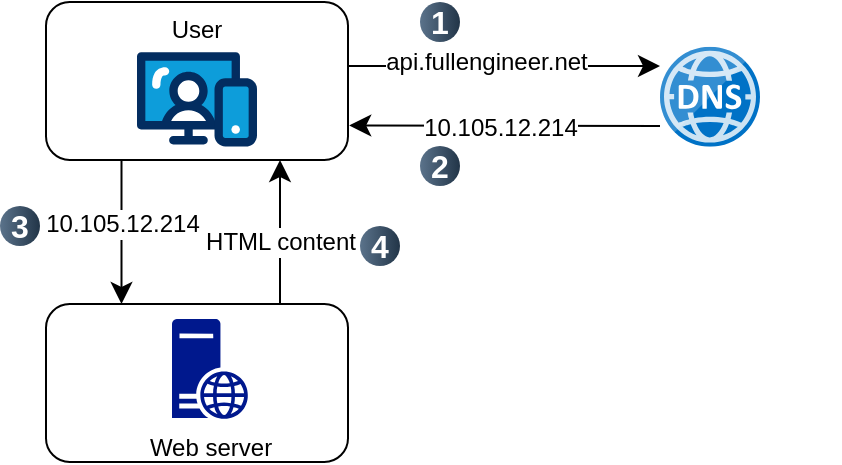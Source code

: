 <mxfile version="24.7.8" pages="5">
  <diagram name="single-server" id="M0btX6uo5EYDkoM_H1eY">
    <mxGraphModel dx="1508" dy="838" grid="1" gridSize="10" guides="1" tooltips="1" connect="1" arrows="1" fold="1" page="1" pageScale="1" pageWidth="827" pageHeight="1169" math="0" shadow="0">
      <root>
        <mxCell id="pG9bEFyMEA5jAYQB10DH-0" />
        <mxCell id="pG9bEFyMEA5jAYQB10DH-1" parent="pG9bEFyMEA5jAYQB10DH-0" />
        <mxCell id="pG9bEFyMEA5jAYQB10DH-2" value="" style="group" vertex="1" connectable="0" parent="pG9bEFyMEA5jAYQB10DH-1">
          <mxGeometry x="-640" y="110" width="420" height="230" as="geometry" />
        </mxCell>
        <mxCell id="pG9bEFyMEA5jAYQB10DH-3" value="" style="rounded=1;whiteSpace=wrap;html=1;verticalAlign=top;horizontal=1;container=0;" vertex="1" parent="pG9bEFyMEA5jAYQB10DH-2">
          <mxGeometry x="23" y="151" width="151" height="79" as="geometry" />
        </mxCell>
        <mxCell id="pG9bEFyMEA5jAYQB10DH-4" value="User" style="rounded=1;whiteSpace=wrap;html=1;verticalAlign=top;horizontal=1;container=0;" vertex="1" parent="pG9bEFyMEA5jAYQB10DH-2">
          <mxGeometry x="23" width="151" height="79" as="geometry" />
        </mxCell>
        <mxCell id="pG9bEFyMEA5jAYQB10DH-5" value="" style="verticalLabelPosition=bottom;aspect=fixed;html=1;shape=mxgraph.salesforce.web;container=0;" vertex="1" parent="pG9bEFyMEA5jAYQB10DH-2">
          <mxGeometry x="68.5" y="25" width="60" height="47.4" as="geometry" />
        </mxCell>
        <mxCell id="pG9bEFyMEA5jAYQB10DH-6" value="" style="image;sketch=0;aspect=fixed;html=1;points=[];align=center;fontSize=12;image=img/lib/mscae/DNS.svg;container=0;" vertex="1" parent="pG9bEFyMEA5jAYQB10DH-2">
          <mxGeometry x="330" y="22.4" width="50" height="50" as="geometry" />
        </mxCell>
        <mxCell id="pG9bEFyMEA5jAYQB10DH-7" value="Web server" style="sketch=0;aspect=fixed;pointerEvents=1;shadow=0;dashed=0;html=1;strokeColor=none;labelPosition=center;verticalLabelPosition=bottom;verticalAlign=top;align=center;fillColor=#00188D;shape=mxgraph.mscae.enterprise.web_server;container=0;" vertex="1" parent="pG9bEFyMEA5jAYQB10DH-2">
          <mxGeometry x="86" y="158.5" width="38" height="50" as="geometry" />
        </mxCell>
        <mxCell id="pG9bEFyMEA5jAYQB10DH-8" value="" style="endArrow=classic;html=1;rounded=0;fontSize=12;startSize=8;endSize=8;curved=1;exitX=0.998;exitY=0.287;exitDx=0;exitDy=0;exitPerimeter=0;" edge="1" parent="pG9bEFyMEA5jAYQB10DH-2">
          <mxGeometry width="50" height="50" relative="1" as="geometry">
            <mxPoint x="173.998" y="32.023" as="sourcePoint" />
            <mxPoint x="330" y="32" as="targetPoint" />
          </mxGeometry>
        </mxCell>
        <mxCell id="pG9bEFyMEA5jAYQB10DH-9" value="api.fullengineer.net" style="edgeLabel;html=1;align=center;verticalAlign=middle;resizable=0;points=[];fontSize=12;container=0;" vertex="1" connectable="0" parent="pG9bEFyMEA5jAYQB10DH-8">
          <mxGeometry x="-0.473" y="-1" relative="1" as="geometry">
            <mxPoint x="28" y="-3" as="offset" />
          </mxGeometry>
        </mxCell>
        <mxCell id="pG9bEFyMEA5jAYQB10DH-10" value="" style="endArrow=classic;html=1;rounded=0;fontSize=12;startSize=8;endSize=8;curved=1;entryX=1.004;entryY=0.781;entryDx=0;entryDy=0;entryPerimeter=0;" edge="1" parent="pG9bEFyMEA5jAYQB10DH-2" target="pG9bEFyMEA5jAYQB10DH-4">
          <mxGeometry width="50" height="50" relative="1" as="geometry">
            <mxPoint x="330" y="62" as="sourcePoint" />
            <mxPoint x="180" y="62" as="targetPoint" />
          </mxGeometry>
        </mxCell>
        <mxCell id="pG9bEFyMEA5jAYQB10DH-11" value="10.105.12.214" style="edgeLabel;html=1;align=center;verticalAlign=middle;resizable=0;points=[];fontSize=12;container=0;" vertex="1" connectable="0" parent="pG9bEFyMEA5jAYQB10DH-10">
          <mxGeometry x="0.292" y="3" relative="1" as="geometry">
            <mxPoint x="20" y="-2" as="offset" />
          </mxGeometry>
        </mxCell>
        <mxCell id="pG9bEFyMEA5jAYQB10DH-12" value="" style="endArrow=classic;html=1;rounded=0;fontSize=12;startSize=8;endSize=8;curved=1;entryX=0.25;entryY=0;entryDx=0;entryDy=0;exitX=0.25;exitY=1;exitDx=0;exitDy=0;" edge="1" parent="pG9bEFyMEA5jAYQB10DH-2" source="pG9bEFyMEA5jAYQB10DH-4" target="pG9bEFyMEA5jAYQB10DH-3">
          <mxGeometry width="50" height="50" relative="1" as="geometry">
            <mxPoint x="90" y="112" as="sourcePoint" />
            <mxPoint x="140" y="62" as="targetPoint" />
          </mxGeometry>
        </mxCell>
        <mxCell id="pG9bEFyMEA5jAYQB10DH-13" value="10.105.12.214" style="edgeLabel;html=1;align=center;verticalAlign=middle;resizable=0;points=[];fontSize=12;container=0;" vertex="1" connectable="0" parent="pG9bEFyMEA5jAYQB10DH-12">
          <mxGeometry x="-0.128" relative="1" as="geometry">
            <mxPoint as="offset" />
          </mxGeometry>
        </mxCell>
        <mxCell id="pG9bEFyMEA5jAYQB10DH-14" value="" style="endArrow=classic;html=1;rounded=0;fontSize=12;startSize=8;endSize=8;curved=1;entryX=0.25;entryY=0;entryDx=0;entryDy=0;exitX=0.25;exitY=1;exitDx=0;exitDy=0;" edge="1" parent="pG9bEFyMEA5jAYQB10DH-2">
          <mxGeometry width="50" height="50" relative="1" as="geometry">
            <mxPoint x="140" y="151" as="sourcePoint" />
            <mxPoint x="140" y="79" as="targetPoint" />
          </mxGeometry>
        </mxCell>
        <mxCell id="pG9bEFyMEA5jAYQB10DH-15" value="HTML content" style="edgeLabel;html=1;align=center;verticalAlign=middle;resizable=0;points=[];fontSize=12;container=0;" vertex="1" connectable="0" parent="pG9bEFyMEA5jAYQB10DH-14">
          <mxGeometry x="-0.128" relative="1" as="geometry">
            <mxPoint as="offset" />
          </mxGeometry>
        </mxCell>
        <mxCell id="pG9bEFyMEA5jAYQB10DH-16" value="1" style="ellipse;whiteSpace=wrap;html=1;aspect=fixed;rotation=0;gradientColor=#223548;strokeColor=none;gradientDirection=east;fillColor=#5b738b;rounded=0;pointerEvents=0;fontFamily=Helvetica;fontSize=16;fontColor=#FFFFFF;spacingTop=4;spacingBottom=4;spacingLeft=4;spacingRight=4;points=[];fontStyle=1;container=0;" vertex="1" parent="pG9bEFyMEA5jAYQB10DH-2">
          <mxGeometry x="210" width="20" height="20" as="geometry" />
        </mxCell>
        <mxCell id="pG9bEFyMEA5jAYQB10DH-17" value="2" style="ellipse;whiteSpace=wrap;html=1;aspect=fixed;rotation=0;gradientColor=#223548;strokeColor=none;gradientDirection=east;fillColor=#5b738b;rounded=0;pointerEvents=0;fontFamily=Helvetica;fontSize=16;fontColor=#FFFFFF;spacingTop=4;spacingBottom=4;spacingLeft=4;spacingRight=4;points=[];fontStyle=1;container=0;" vertex="1" parent="pG9bEFyMEA5jAYQB10DH-2">
          <mxGeometry x="210" y="72" width="20" height="20" as="geometry" />
        </mxCell>
        <mxCell id="pG9bEFyMEA5jAYQB10DH-18" value="3" style="ellipse;whiteSpace=wrap;html=1;aspect=fixed;rotation=0;gradientColor=#223548;strokeColor=none;gradientDirection=east;fillColor=#5b738b;rounded=0;pointerEvents=0;fontFamily=Helvetica;fontSize=16;fontColor=#FFFFFF;spacingTop=4;spacingBottom=4;spacingLeft=4;spacingRight=4;points=[];fontStyle=1;container=0;" vertex="1" parent="pG9bEFyMEA5jAYQB10DH-2">
          <mxGeometry y="102" width="20" height="20" as="geometry" />
        </mxCell>
        <mxCell id="pG9bEFyMEA5jAYQB10DH-19" value="4" style="ellipse;whiteSpace=wrap;html=1;aspect=fixed;rotation=0;gradientColor=#223548;strokeColor=none;gradientDirection=east;fillColor=#5b738b;rounded=0;pointerEvents=0;fontFamily=Helvetica;fontSize=16;fontColor=#FFFFFF;spacingTop=4;spacingBottom=4;spacingLeft=4;spacingRight=4;points=[];fontStyle=1;container=0;" vertex="1" parent="pG9bEFyMEA5jAYQB10DH-2">
          <mxGeometry x="180" y="112" width="20" height="20" as="geometry" />
        </mxCell>
      </root>
    </mxGraphModel>
  </diagram>
  <diagram id="SGMIXHUKycolgN-pqYJj" name="two-tier">
    <mxGraphModel dx="1508" dy="838" grid="1" gridSize="10" guides="1" tooltips="1" connect="1" arrows="1" fold="1" page="1" pageScale="1" pageWidth="827" pageHeight="1169" math="0" shadow="0">
      <root>
        <mxCell id="0" />
        <mxCell id="1" parent="0" />
        <mxCell id="qBt2-oTcUCIc2-bK7L8H-26" value="" style="group" parent="1" vertex="1" connectable="0">
          <mxGeometry x="-640" y="110" width="420" height="230" as="geometry" />
        </mxCell>
        <mxCell id="qBt2-oTcUCIc2-bK7L8H-2" value="" style="rounded=1;whiteSpace=wrap;html=1;verticalAlign=top;horizontal=1;container=0;" parent="qBt2-oTcUCIc2-bK7L8H-26" vertex="1">
          <mxGeometry x="23" y="151" width="151" height="79" as="geometry" />
        </mxCell>
        <mxCell id="qBt2-oTcUCIc2-bK7L8H-3" value="User" style="rounded=1;whiteSpace=wrap;html=1;verticalAlign=top;horizontal=1;container=0;" parent="qBt2-oTcUCIc2-bK7L8H-26" vertex="1">
          <mxGeometry x="23" width="151" height="79" as="geometry" />
        </mxCell>
        <mxCell id="qBt2-oTcUCIc2-bK7L8H-4" value="" style="verticalLabelPosition=bottom;aspect=fixed;html=1;shape=mxgraph.salesforce.web;container=0;" parent="qBt2-oTcUCIc2-bK7L8H-26" vertex="1">
          <mxGeometry x="68.5" y="25" width="60" height="47.4" as="geometry" />
        </mxCell>
        <mxCell id="qBt2-oTcUCIc2-bK7L8H-5" value="" style="image;sketch=0;aspect=fixed;html=1;points=[];align=center;fontSize=12;image=img/lib/mscae/DNS.svg;container=0;" parent="qBt2-oTcUCIc2-bK7L8H-26" vertex="1">
          <mxGeometry x="330" y="22.4" width="50" height="50" as="geometry" />
        </mxCell>
        <mxCell id="qBt2-oTcUCIc2-bK7L8H-6" value="Web server" style="sketch=0;aspect=fixed;pointerEvents=1;shadow=0;dashed=0;html=1;strokeColor=none;labelPosition=center;verticalLabelPosition=bottom;verticalAlign=top;align=center;fillColor=#00188D;shape=mxgraph.mscae.enterprise.web_server;container=0;" parent="qBt2-oTcUCIc2-bK7L8H-26" vertex="1">
          <mxGeometry x="86" y="158.5" width="38" height="50" as="geometry" />
        </mxCell>
        <mxCell id="qBt2-oTcUCIc2-bK7L8H-7" value="" style="endArrow=classic;html=1;rounded=0;fontSize=12;startSize=8;endSize=8;curved=1;exitX=0.998;exitY=0.287;exitDx=0;exitDy=0;exitPerimeter=0;" parent="qBt2-oTcUCIc2-bK7L8H-26" edge="1">
          <mxGeometry width="50" height="50" relative="1" as="geometry">
            <mxPoint x="173.998" y="32.023" as="sourcePoint" />
            <mxPoint x="330" y="32" as="targetPoint" />
          </mxGeometry>
        </mxCell>
        <mxCell id="qBt2-oTcUCIc2-bK7L8H-8" value="api.fullengineer.net" style="edgeLabel;html=1;align=center;verticalAlign=middle;resizable=0;points=[];fontSize=12;container=0;" parent="qBt2-oTcUCIc2-bK7L8H-7" vertex="1" connectable="0">
          <mxGeometry x="-0.473" y="-1" relative="1" as="geometry">
            <mxPoint x="28" y="-3" as="offset" />
          </mxGeometry>
        </mxCell>
        <mxCell id="qBt2-oTcUCIc2-bK7L8H-9" value="" style="endArrow=classic;html=1;rounded=0;fontSize=12;startSize=8;endSize=8;curved=1;entryX=1.004;entryY=0.781;entryDx=0;entryDy=0;entryPerimeter=0;" parent="qBt2-oTcUCIc2-bK7L8H-26" target="qBt2-oTcUCIc2-bK7L8H-3" edge="1">
          <mxGeometry width="50" height="50" relative="1" as="geometry">
            <mxPoint x="330" y="62" as="sourcePoint" />
            <mxPoint x="180" y="62" as="targetPoint" />
          </mxGeometry>
        </mxCell>
        <mxCell id="qBt2-oTcUCIc2-bK7L8H-10" value="10.105.12.214" style="edgeLabel;html=1;align=center;verticalAlign=middle;resizable=0;points=[];fontSize=12;container=0;" parent="qBt2-oTcUCIc2-bK7L8H-9" vertex="1" connectable="0">
          <mxGeometry x="0.292" y="3" relative="1" as="geometry">
            <mxPoint x="20" y="-2" as="offset" />
          </mxGeometry>
        </mxCell>
        <mxCell id="qBt2-oTcUCIc2-bK7L8H-11" value="" style="endArrow=classic;html=1;rounded=0;fontSize=12;startSize=8;endSize=8;curved=1;entryX=0.25;entryY=0;entryDx=0;entryDy=0;exitX=0.25;exitY=1;exitDx=0;exitDy=0;" parent="qBt2-oTcUCIc2-bK7L8H-26" source="qBt2-oTcUCIc2-bK7L8H-3" target="qBt2-oTcUCIc2-bK7L8H-2" edge="1">
          <mxGeometry width="50" height="50" relative="1" as="geometry">
            <mxPoint x="90" y="112" as="sourcePoint" />
            <mxPoint x="140" y="62" as="targetPoint" />
          </mxGeometry>
        </mxCell>
        <mxCell id="qBt2-oTcUCIc2-bK7L8H-12" value="10.105.12.214" style="edgeLabel;html=1;align=center;verticalAlign=middle;resizable=0;points=[];fontSize=12;container=0;" parent="qBt2-oTcUCIc2-bK7L8H-11" vertex="1" connectable="0">
          <mxGeometry x="-0.128" relative="1" as="geometry">
            <mxPoint as="offset" />
          </mxGeometry>
        </mxCell>
        <mxCell id="qBt2-oTcUCIc2-bK7L8H-13" value="" style="endArrow=classic;html=1;rounded=0;fontSize=12;startSize=8;endSize=8;curved=1;entryX=0.25;entryY=0;entryDx=0;entryDy=0;exitX=0.25;exitY=1;exitDx=0;exitDy=0;" parent="qBt2-oTcUCIc2-bK7L8H-26" edge="1">
          <mxGeometry width="50" height="50" relative="1" as="geometry">
            <mxPoint x="140" y="151" as="sourcePoint" />
            <mxPoint x="140" y="79" as="targetPoint" />
          </mxGeometry>
        </mxCell>
        <mxCell id="qBt2-oTcUCIc2-bK7L8H-14" value="HTML content" style="edgeLabel;html=1;align=center;verticalAlign=middle;resizable=0;points=[];fontSize=12;container=0;" parent="qBt2-oTcUCIc2-bK7L8H-13" vertex="1" connectable="0">
          <mxGeometry x="-0.128" relative="1" as="geometry">
            <mxPoint as="offset" />
          </mxGeometry>
        </mxCell>
        <mxCell id="qBt2-oTcUCIc2-bK7L8H-15" value="1" style="ellipse;whiteSpace=wrap;html=1;aspect=fixed;rotation=0;gradientColor=#223548;strokeColor=none;gradientDirection=east;fillColor=#5b738b;rounded=0;pointerEvents=0;fontFamily=Helvetica;fontSize=16;fontColor=#FFFFFF;spacingTop=4;spacingBottom=4;spacingLeft=4;spacingRight=4;points=[];fontStyle=1;container=0;" parent="qBt2-oTcUCIc2-bK7L8H-26" vertex="1">
          <mxGeometry x="210" width="20" height="20" as="geometry" />
        </mxCell>
        <mxCell id="qBt2-oTcUCIc2-bK7L8H-16" value="2" style="ellipse;whiteSpace=wrap;html=1;aspect=fixed;rotation=0;gradientColor=#223548;strokeColor=none;gradientDirection=east;fillColor=#5b738b;rounded=0;pointerEvents=0;fontFamily=Helvetica;fontSize=16;fontColor=#FFFFFF;spacingTop=4;spacingBottom=4;spacingLeft=4;spacingRight=4;points=[];fontStyle=1;container=0;" parent="qBt2-oTcUCIc2-bK7L8H-26" vertex="1">
          <mxGeometry x="210" y="72" width="20" height="20" as="geometry" />
        </mxCell>
        <mxCell id="qBt2-oTcUCIc2-bK7L8H-17" value="3" style="ellipse;whiteSpace=wrap;html=1;aspect=fixed;rotation=0;gradientColor=#223548;strokeColor=none;gradientDirection=east;fillColor=#5b738b;rounded=0;pointerEvents=0;fontFamily=Helvetica;fontSize=16;fontColor=#FFFFFF;spacingTop=4;spacingBottom=4;spacingLeft=4;spacingRight=4;points=[];fontStyle=1;container=0;" parent="qBt2-oTcUCIc2-bK7L8H-26" vertex="1">
          <mxGeometry y="102" width="20" height="20" as="geometry" />
        </mxCell>
        <mxCell id="qBt2-oTcUCIc2-bK7L8H-18" value="4" style="ellipse;whiteSpace=wrap;html=1;aspect=fixed;rotation=0;gradientColor=#223548;strokeColor=none;gradientDirection=east;fillColor=#5b738b;rounded=0;pointerEvents=0;fontFamily=Helvetica;fontSize=16;fontColor=#FFFFFF;spacingTop=4;spacingBottom=4;spacingLeft=4;spacingRight=4;points=[];fontStyle=1;container=0;" parent="qBt2-oTcUCIc2-bK7L8H-26" vertex="1">
          <mxGeometry x="180" y="112" width="20" height="20" as="geometry" />
        </mxCell>
        <mxCell id="qBt2-oTcUCIc2-bK7L8H-19" value="" style="rounded=1;whiteSpace=wrap;html=1;verticalAlign=top;horizontal=1;container=0;" parent="qBt2-oTcUCIc2-bK7L8H-26" vertex="1">
          <mxGeometry x="330" y="151" width="90" height="79" as="geometry" />
        </mxCell>
        <mxCell id="qBt2-oTcUCIc2-bK7L8H-21" value="Database" style="image;html=1;image=img/lib/clip_art/computers/Database_128x128.png" parent="qBt2-oTcUCIc2-bK7L8H-26" vertex="1">
          <mxGeometry x="345.5" y="158.5" width="60" height="50" as="geometry" />
        </mxCell>
        <mxCell id="qBt2-oTcUCIc2-bK7L8H-22" value="" style="endArrow=classic;html=1;rounded=0;fontSize=12;startSize=8;endSize=8;curved=1;exitX=0.998;exitY=0.287;exitDx=0;exitDy=0;exitPerimeter=0;" parent="qBt2-oTcUCIc2-bK7L8H-26" edge="1">
          <mxGeometry width="50" height="50" relative="1" as="geometry">
            <mxPoint x="173.998" y="177.523" as="sourcePoint" />
            <mxPoint x="330" y="177.5" as="targetPoint" />
          </mxGeometry>
        </mxCell>
        <mxCell id="qBt2-oTcUCIc2-bK7L8H-23" value="read/write/update" style="edgeLabel;html=1;align=center;verticalAlign=middle;resizable=0;points=[];fontSize=12;container=0;" parent="qBt2-oTcUCIc2-bK7L8H-22" vertex="1" connectable="0">
          <mxGeometry x="-0.473" y="-1" relative="1" as="geometry">
            <mxPoint x="28" y="-3" as="offset" />
          </mxGeometry>
        </mxCell>
        <mxCell id="qBt2-oTcUCIc2-bK7L8H-24" value="" style="endArrow=classic;html=1;rounded=0;fontSize=12;startSize=8;endSize=8;curved=1;entryX=1.004;entryY=0.781;entryDx=0;entryDy=0;entryPerimeter=0;" parent="qBt2-oTcUCIc2-bK7L8H-26" edge="1">
          <mxGeometry width="50" height="50" relative="1" as="geometry">
            <mxPoint x="330" y="207.5" as="sourcePoint" />
            <mxPoint x="175" y="207.5" as="targetPoint" />
          </mxGeometry>
        </mxCell>
        <mxCell id="qBt2-oTcUCIc2-bK7L8H-25" value="return data" style="edgeLabel;html=1;align=center;verticalAlign=middle;resizable=0;points=[];fontSize=12;container=0;" parent="qBt2-oTcUCIc2-bK7L8H-24" vertex="1" connectable="0">
          <mxGeometry x="0.292" y="3" relative="1" as="geometry">
            <mxPoint x="20" y="-2" as="offset" />
          </mxGeometry>
        </mxCell>
      </root>
    </mxGraphModel>
  </diagram>
  <diagram name="three-tier" id="5hush1UZ57WGbBWHDOrT">
    <mxGraphModel dx="1508" dy="838" grid="1" gridSize="10" guides="1" tooltips="1" connect="1" arrows="1" fold="1" page="1" pageScale="1" pageWidth="827" pageHeight="1169" math="0" shadow="0">
      <root>
        <mxCell id="vR58iYBifEv94zkHTHZ7-0" />
        <mxCell id="vR58iYBifEv94zkHTHZ7-1" parent="vR58iYBifEv94zkHTHZ7-0" />
        <mxCell id="KnMWfY5zpO6W7Grm29SR-11" value="" style="group" parent="vR58iYBifEv94zkHTHZ7-1" vertex="1" connectable="0">
          <mxGeometry x="-617" y="110" width="357" height="330" as="geometry" />
        </mxCell>
        <mxCell id="vR58iYBifEv94zkHTHZ7-3" value="" style="rounded=1;whiteSpace=wrap;html=1;verticalAlign=top;horizontal=1;container=0;dashed=1;" parent="KnMWfY5zpO6W7Grm29SR-11" vertex="1">
          <mxGeometry y="240" width="151" height="90" as="geometry" />
        </mxCell>
        <mxCell id="vR58iYBifEv94zkHTHZ7-4" value="User" style="rounded=1;whiteSpace=wrap;html=1;verticalAlign=top;horizontal=1;container=0;" parent="KnMWfY5zpO6W7Grm29SR-11" vertex="1">
          <mxGeometry width="151" height="79" as="geometry" />
        </mxCell>
        <mxCell id="vR58iYBifEv94zkHTHZ7-5" value="" style="verticalLabelPosition=bottom;aspect=fixed;html=1;shape=mxgraph.salesforce.web;container=0;" parent="KnMWfY5zpO6W7Grm29SR-11" vertex="1">
          <mxGeometry x="45.5" y="25" width="60" height="47.4" as="geometry" />
        </mxCell>
        <mxCell id="vR58iYBifEv94zkHTHZ7-6" value="" style="image;sketch=0;aspect=fixed;html=1;points=[];align=center;fontSize=12;image=img/lib/mscae/DNS.svg;container=0;" parent="KnMWfY5zpO6W7Grm29SR-11" vertex="1">
          <mxGeometry x="307" y="22.4" width="50" height="50" as="geometry" />
        </mxCell>
        <mxCell id="vR58iYBifEv94zkHTHZ7-8" value="" style="endArrow=classic;html=1;rounded=0;fontSize=12;startSize=8;endSize=8;curved=1;exitX=0.998;exitY=0.287;exitDx=0;exitDy=0;exitPerimeter=0;" parent="KnMWfY5zpO6W7Grm29SR-11" edge="1">
          <mxGeometry width="50" height="50" relative="1" as="geometry">
            <mxPoint x="150.998" y="32.023" as="sourcePoint" />
            <mxPoint x="307" y="32" as="targetPoint" />
          </mxGeometry>
        </mxCell>
        <mxCell id="vR58iYBifEv94zkHTHZ7-9" value="api.fullengineer.net" style="edgeLabel;html=1;align=center;verticalAlign=middle;resizable=0;points=[];fontSize=9;container=0;" parent="vR58iYBifEv94zkHTHZ7-8" vertex="1" connectable="0">
          <mxGeometry x="-0.473" y="-1" relative="1" as="geometry">
            <mxPoint x="28" y="-3" as="offset" />
          </mxGeometry>
        </mxCell>
        <mxCell id="vR58iYBifEv94zkHTHZ7-10" value="" style="endArrow=classic;html=1;rounded=0;fontSize=12;startSize=8;endSize=8;curved=1;entryX=1.004;entryY=0.781;entryDx=0;entryDy=0;entryPerimeter=0;" parent="KnMWfY5zpO6W7Grm29SR-11" target="vR58iYBifEv94zkHTHZ7-4" edge="1">
          <mxGeometry width="50" height="50" relative="1" as="geometry">
            <mxPoint x="307" y="62" as="sourcePoint" />
            <mxPoint x="157" y="62" as="targetPoint" />
          </mxGeometry>
        </mxCell>
        <mxCell id="vR58iYBifEv94zkHTHZ7-11" value="88.88.88.1" style="edgeLabel;html=1;align=center;verticalAlign=middle;resizable=0;points=[];fontSize=9;container=0;" parent="vR58iYBifEv94zkHTHZ7-10" vertex="1" connectable="0">
          <mxGeometry x="0.292" y="3" relative="1" as="geometry">
            <mxPoint x="20" y="-2" as="offset" />
          </mxGeometry>
        </mxCell>
        <mxCell id="vR58iYBifEv94zkHTHZ7-12" value="" style="endArrow=classic;html=1;rounded=0;fontSize=12;startSize=8;endSize=8;curved=1;exitX=0.25;exitY=1;exitDx=0;exitDy=0;entryX=0.5;entryY=0;entryDx=0;entryDy=0;entryPerimeter=0;" parent="KnMWfY5zpO6W7Grm29SR-11" target="KnMWfY5zpO6W7Grm29SR-0" edge="1">
          <mxGeometry width="50" height="50" relative="1" as="geometry">
            <mxPoint x="75" y="79" as="sourcePoint" />
            <mxPoint x="75" y="160" as="targetPoint" />
          </mxGeometry>
        </mxCell>
        <mxCell id="vR58iYBifEv94zkHTHZ7-13" value="public: 88.88.88.1" style="edgeLabel;html=1;align=center;verticalAlign=middle;resizable=0;points=[];fontSize=9;container=0;" parent="vR58iYBifEv94zkHTHZ7-12" vertex="1" connectable="0">
          <mxGeometry x="-0.128" relative="1" as="geometry">
            <mxPoint as="offset" />
          </mxGeometry>
        </mxCell>
        <mxCell id="KnMWfY5zpO6W7Grm29SR-0" value="" style="sketch=0;aspect=fixed;pointerEvents=1;shadow=0;dashed=0;html=1;strokeColor=none;labelPosition=center;verticalLabelPosition=bottom;verticalAlign=top;align=center;fillColor=#00188D;shape=mxgraph.azure.load_balancer_generic" parent="KnMWfY5zpO6W7Grm29SR-11" vertex="1">
          <mxGeometry x="57" y="150" width="37" height="50" as="geometry" />
        </mxCell>
        <mxCell id="KnMWfY5zpO6W7Grm29SR-1" value="Server1" style="sketch=0;aspect=fixed;pointerEvents=1;shadow=0;dashed=0;html=1;strokeColor=none;labelPosition=center;verticalLabelPosition=bottom;verticalAlign=top;align=center;fillColor=#00188D;shape=mxgraph.mscae.enterprise.server_generic" parent="KnMWfY5zpO6W7Grm29SR-11" vertex="1">
          <mxGeometry x="17" y="250" width="24" height="50" as="geometry" />
        </mxCell>
        <mxCell id="KnMWfY5zpO6W7Grm29SR-2" value="Server2" style="sketch=0;aspect=fixed;pointerEvents=1;shadow=0;dashed=0;html=1;strokeColor=none;labelPosition=center;verticalLabelPosition=bottom;verticalAlign=top;align=center;fillColor=#00188D;shape=mxgraph.mscae.enterprise.server_generic" parent="KnMWfY5zpO6W7Grm29SR-11" vertex="1">
          <mxGeometry x="107" y="250" width="24" height="50" as="geometry" />
        </mxCell>
        <mxCell id="KnMWfY5zpO6W7Grm29SR-3" value="" style="endArrow=classic;html=1;rounded=0;entryX=0.5;entryY=0;entryDx=0;entryDy=0;entryPerimeter=0;exitX=0;exitY=0.71;exitDx=0;exitDy=0;exitPerimeter=0;" parent="KnMWfY5zpO6W7Grm29SR-11" source="KnMWfY5zpO6W7Grm29SR-0" target="KnMWfY5zpO6W7Grm29SR-1" edge="1">
          <mxGeometry width="50" height="50" relative="1" as="geometry">
            <mxPoint x="47" y="270" as="sourcePoint" />
            <mxPoint x="97" y="220" as="targetPoint" />
          </mxGeometry>
        </mxCell>
        <mxCell id="KnMWfY5zpO6W7Grm29SR-5" value="private:10.0.0.1" style="edgeLabel;html=1;align=center;verticalAlign=middle;resizable=0;points=[];fontSize=9;" parent="KnMWfY5zpO6W7Grm29SR-3" vertex="1" connectable="0">
          <mxGeometry x="-0.02" y="2" relative="1" as="geometry">
            <mxPoint x="-28" y="2" as="offset" />
          </mxGeometry>
        </mxCell>
        <mxCell id="KnMWfY5zpO6W7Grm29SR-4" value="" style="endArrow=classic;html=1;rounded=0;entryX=0.5;entryY=0;entryDx=0;entryDy=0;entryPerimeter=0;exitX=0;exitY=0.71;exitDx=0;exitDy=0;exitPerimeter=0;" parent="KnMWfY5zpO6W7Grm29SR-11" target="KnMWfY5zpO6W7Grm29SR-2" edge="1">
          <mxGeometry width="50" height="50" relative="1" as="geometry">
            <mxPoint x="94" y="186" as="sourcePoint" />
            <mxPoint x="66" y="250" as="targetPoint" />
          </mxGeometry>
        </mxCell>
        <mxCell id="KnMWfY5zpO6W7Grm29SR-7" value="private: 10.0.0.2" style="edgeLabel;html=1;align=center;verticalAlign=middle;resizable=0;points=[];fontSize=9;" parent="KnMWfY5zpO6W7Grm29SR-4" vertex="1" connectable="0">
          <mxGeometry x="0.069" y="1" relative="1" as="geometry">
            <mxPoint x="29" as="offset" />
          </mxGeometry>
        </mxCell>
        <mxCell id="KnMWfY5zpO6W7Grm29SR-10" value="Load balancer" style="text;html=1;align=center;verticalAlign=middle;whiteSpace=wrap;rounded=0;" parent="KnMWfY5zpO6W7Grm29SR-11" vertex="1">
          <mxGeometry x="94" y="160" width="60" height="30" as="geometry" />
        </mxCell>
      </root>
    </mxGraphModel>
  </diagram>
  <diagram name="databases-replication" id="8cqxRuJhCn0Az2k-VpVA">
    <mxGraphModel dx="1508" dy="838" grid="1" gridSize="10" guides="1" tooltips="1" connect="1" arrows="1" fold="1" page="1" pageScale="1" pageWidth="827" pageHeight="1169" math="0" shadow="0">
      <root>
        <mxCell id="BVUnlqzYNJJDDVkNRZXc-0" />
        <mxCell id="BVUnlqzYNJJDDVkNRZXc-1" parent="BVUnlqzYNJJDDVkNRZXc-0" />
        <mxCell id="diCJk8bTIlV3tdFzOzQw-0" value="Servers" style="sketch=0;pointerEvents=1;shadow=0;dashed=0;html=1;strokeColor=none;fillColor=#505050;labelPosition=center;verticalLabelPosition=bottom;verticalAlign=top;outlineConnect=0;align=center;shape=mxgraph.office.servers.datacenter;" vertex="1" parent="BVUnlqzYNJJDDVkNRZXc-1">
          <mxGeometry x="-750" y="160" width="53" height="53" as="geometry" />
        </mxCell>
        <mxCell id="diCJk8bTIlV3tdFzOzQw-2" value="Slave DB1" style="sketch=0;shadow=0;dashed=0;html=1;strokeColor=none;labelPosition=center;verticalLabelPosition=bottom;verticalAlign=top;outlineConnect=0;align=center;shape=mxgraph.office.databases.database;fillColor=#2072B8;" vertex="1" parent="BVUnlqzYNJJDDVkNRZXc-1">
          <mxGeometry x="-640" y="260" width="35" height="49" as="geometry" />
        </mxCell>
        <mxCell id="diCJk8bTIlV3tdFzOzQw-3" value="&lt;div&gt;&lt;br&gt;&lt;/div&gt;&lt;div&gt;Slave DB2&lt;/div&gt;" style="sketch=0;shadow=0;dashed=0;html=1;strokeColor=none;labelPosition=center;verticalLabelPosition=bottom;verticalAlign=top;outlineConnect=0;align=center;shape=mxgraph.office.databases.database;fillColor=#2072B8;" vertex="1" parent="BVUnlqzYNJJDDVkNRZXc-1">
          <mxGeometry x="-640" y="350" width="35" height="49" as="geometry" />
        </mxCell>
        <mxCell id="diCJk8bTIlV3tdFzOzQw-4" value="Slave DB3&lt;div&gt;&lt;br&gt;&lt;/div&gt;" style="sketch=0;shadow=0;dashed=0;html=1;strokeColor=none;labelPosition=center;verticalLabelPosition=bottom;verticalAlign=top;outlineConnect=0;align=center;shape=mxgraph.office.databases.database;fillColor=#2072B8;" vertex="1" parent="BVUnlqzYNJJDDVkNRZXc-1">
          <mxGeometry x="-640" y="450" width="35" height="49" as="geometry" />
        </mxCell>
        <mxCell id="diCJk8bTIlV3tdFzOzQw-5" value="Master DB" style="sketch=0;shadow=0;dashed=0;html=1;strokeColor=none;fillColor=#505050;labelPosition=center;verticalLabelPosition=bottom;verticalAlign=top;outlineConnect=0;align=center;shape=mxgraph.office.databases.database;" vertex="1" parent="BVUnlqzYNJJDDVkNRZXc-1">
          <mxGeometry x="-810" y="350" width="35" height="49" as="geometry" />
        </mxCell>
        <mxCell id="diCJk8bTIlV3tdFzOzQw-14" value="" style="edgeStyle=segmentEdgeStyle;endArrow=classic;html=1;curved=0;rounded=0;endSize=8;startSize=8;" edge="1" parent="BVUnlqzYNJJDDVkNRZXc-1" source="diCJk8bTIlV3tdFzOzQw-0" target="diCJk8bTIlV3tdFzOzQw-5">
          <mxGeometry width="50" height="50" relative="1" as="geometry">
            <mxPoint x="-750" y="260" as="sourcePoint" />
            <mxPoint x="-800" y="310" as="targetPoint" />
            <Array as="points">
              <mxPoint x="-792" y="190" />
            </Array>
          </mxGeometry>
        </mxCell>
        <mxCell id="diCJk8bTIlV3tdFzOzQw-15" value="writes" style="edgeLabel;html=1;align=center;verticalAlign=middle;resizable=0;points=[];" vertex="1" connectable="0" parent="diCJk8bTIlV3tdFzOzQw-14">
          <mxGeometry x="0.165" relative="1" as="geometry">
            <mxPoint as="offset" />
          </mxGeometry>
        </mxCell>
        <mxCell id="diCJk8bTIlV3tdFzOzQw-17" value="" style="edgeStyle=segmentEdgeStyle;endArrow=classic;html=1;curved=0;rounded=0;endSize=8;startSize=8;" edge="1" parent="BVUnlqzYNJJDDVkNRZXc-1" source="diCJk8bTIlV3tdFzOzQw-0" target="diCJk8bTIlV3tdFzOzQw-4">
          <mxGeometry width="50" height="50" relative="1" as="geometry">
            <mxPoint x="-740" y="197" as="sourcePoint" />
            <mxPoint x="-420" y="480" as="targetPoint" />
            <Array as="points">
              <mxPoint x="-420" y="190" />
              <mxPoint x="-420" y="480" />
            </Array>
          </mxGeometry>
        </mxCell>
        <mxCell id="diCJk8bTIlV3tdFzOzQw-18" value="reads" style="edgeLabel;html=1;align=center;verticalAlign=middle;resizable=0;points=[];" vertex="1" connectable="0" parent="diCJk8bTIlV3tdFzOzQw-17">
          <mxGeometry x="0.165" relative="1" as="geometry">
            <mxPoint as="offset" />
          </mxGeometry>
        </mxCell>
        <mxCell id="diCJk8bTIlV3tdFzOzQw-20" value="" style="edgeStyle=elbowEdgeStyle;elbow=vertical;endArrow=classic;html=1;curved=0;rounded=0;endSize=8;startSize=8;" edge="1" parent="BVUnlqzYNJJDDVkNRZXc-1" target="diCJk8bTIlV3tdFzOzQw-3">
          <mxGeometry width="50" height="50" relative="1" as="geometry">
            <mxPoint x="-480" y="190" as="sourcePoint" />
            <mxPoint x="-480" y="440" as="targetPoint" />
            <Array as="points">
              <mxPoint x="-490" y="380" />
            </Array>
          </mxGeometry>
        </mxCell>
        <mxCell id="diCJk8bTIlV3tdFzOzQw-23" value="reads" style="edgeLabel;html=1;align=center;verticalAlign=middle;resizable=0;points=[];" vertex="1" connectable="0" parent="diCJk8bTIlV3tdFzOzQw-20">
          <mxGeometry x="-0.409" y="1" relative="1" as="geometry">
            <mxPoint as="offset" />
          </mxGeometry>
        </mxCell>
        <mxCell id="diCJk8bTIlV3tdFzOzQw-24" value="" style="edgeStyle=elbowEdgeStyle;elbow=vertical;endArrow=classic;html=1;curved=0;rounded=0;endSize=8;startSize=8;" edge="1" parent="BVUnlqzYNJJDDVkNRZXc-1">
          <mxGeometry width="50" height="50" relative="1" as="geometry">
            <mxPoint x="-540" y="190" as="sourcePoint" />
            <mxPoint x="-605" y="281.5" as="targetPoint" />
            <Array as="points">
              <mxPoint x="-490" y="281.5" />
            </Array>
          </mxGeometry>
        </mxCell>
        <mxCell id="diCJk8bTIlV3tdFzOzQw-25" value="reads" style="edgeLabel;html=1;align=center;verticalAlign=middle;resizable=0;points=[];" vertex="1" connectable="0" parent="diCJk8bTIlV3tdFzOzQw-24">
          <mxGeometry x="-0.409" y="1" relative="1" as="geometry">
            <mxPoint as="offset" />
          </mxGeometry>
        </mxCell>
        <mxCell id="diCJk8bTIlV3tdFzOzQw-26" value="" style="endArrow=classic;startArrow=classic;html=1;rounded=0;" edge="1" parent="BVUnlqzYNJJDDVkNRZXc-1" source="diCJk8bTIlV3tdFzOzQw-5" target="diCJk8bTIlV3tdFzOzQw-3">
          <mxGeometry width="50" height="50" relative="1" as="geometry">
            <mxPoint x="-660" y="410" as="sourcePoint" />
            <mxPoint x="-610" y="360" as="targetPoint" />
          </mxGeometry>
        </mxCell>
        <mxCell id="diCJk8bTIlV3tdFzOzQw-31" value="DB replication" style="edgeLabel;html=1;align=center;verticalAlign=middle;resizable=0;points=[];" vertex="1" connectable="0" parent="diCJk8bTIlV3tdFzOzQw-26">
          <mxGeometry x="-0.1" y="1" relative="1" as="geometry">
            <mxPoint x="17" y="1" as="offset" />
          </mxGeometry>
        </mxCell>
        <mxCell id="diCJk8bTIlV3tdFzOzQw-27" value="" style="edgeStyle=elbowEdgeStyle;elbow=vertical;endArrow=classic;html=1;curved=0;rounded=0;endSize=8;startSize=8;" edge="1" parent="BVUnlqzYNJJDDVkNRZXc-1" target="diCJk8bTIlV3tdFzOzQw-2">
          <mxGeometry width="50" height="50" relative="1" as="geometry">
            <mxPoint x="-750" y="480" as="sourcePoint" />
            <mxPoint x="-660" y="279.5" as="targetPoint" />
            <Array as="points">
              <mxPoint x="-760" y="279.5" />
            </Array>
          </mxGeometry>
        </mxCell>
        <mxCell id="diCJk8bTIlV3tdFzOzQw-30" value="DB replication" style="edgeLabel;html=1;align=center;verticalAlign=middle;resizable=0;points=[];" vertex="1" connectable="0" parent="diCJk8bTIlV3tdFzOzQw-27">
          <mxGeometry x="0.603" y="1" relative="1" as="geometry">
            <mxPoint x="5" as="offset" />
          </mxGeometry>
        </mxCell>
        <mxCell id="diCJk8bTIlV3tdFzOzQw-28" value="" style="endArrow=classic;html=1;rounded=0;" edge="1" parent="BVUnlqzYNJJDDVkNRZXc-1">
          <mxGeometry width="50" height="50" relative="1" as="geometry">
            <mxPoint x="-750" y="480" as="sourcePoint" />
            <mxPoint x="-640" y="480.001" as="targetPoint" />
          </mxGeometry>
        </mxCell>
        <mxCell id="diCJk8bTIlV3tdFzOzQw-32" value="DB Replication" style="edgeLabel;html=1;align=center;verticalAlign=middle;resizable=0;points=[];" vertex="1" connectable="0" parent="diCJk8bTIlV3tdFzOzQw-28">
          <mxGeometry x="-0.262" y="3" relative="1" as="geometry">
            <mxPoint x="12" y="-2" as="offset" />
          </mxGeometry>
        </mxCell>
      </root>
    </mxGraphModel>
  </diagram>
  <diagram name="three-tier-with-database-replication" id="lAbL7ayhTySRgF4h7ClJ">
    <mxGraphModel dx="1508" dy="838" grid="1" gridSize="10" guides="1" tooltips="1" connect="1" arrows="1" fold="1" page="1" pageScale="1" pageWidth="827" pageHeight="1169" math="0" shadow="0">
      <root>
        <mxCell id="uoitwukE-WqK0v_jtupW-0" />
        <mxCell id="uoitwukE-WqK0v_jtupW-1" parent="uoitwukE-WqK0v_jtupW-0" />
        <mxCell id="eRE4YRFDBL2WVZTHh7fn-17" value="" style="group" parent="uoitwukE-WqK0v_jtupW-1" vertex="1" connectable="0">
          <mxGeometry x="-650" y="110" width="390" height="475" as="geometry" />
        </mxCell>
        <mxCell id="eRE4YRFDBL2WVZTHh7fn-3" value="" style="rounded=1;whiteSpace=wrap;html=1;verticalAlign=top;horizontal=1;container=0;dashed=1;" parent="eRE4YRFDBL2WVZTHh7fn-17" vertex="1">
          <mxGeometry y="385" width="220" height="90" as="geometry" />
        </mxCell>
        <mxCell id="eRE4YRFDBL2WVZTHh7fn-1" value="Master DB" style="image;sketch=0;aspect=fixed;html=1;points=[];align=center;fontSize=12;image=img/lib/mscae/Database_General.svg;" parent="eRE4YRFDBL2WVZTHh7fn-17" vertex="1">
          <mxGeometry x="20" y="400" width="40" height="52.63" as="geometry" />
        </mxCell>
        <mxCell id="eRE4YRFDBL2WVZTHh7fn-2" value="Slave DB" style="image;sketch=0;aspect=fixed;html=1;points=[];align=center;fontSize=12;image=img/lib/mscae/Database_General.svg;" parent="eRE4YRFDBL2WVZTHh7fn-17" vertex="1">
          <mxGeometry x="170" y="402.63" width="38" height="50" as="geometry" />
        </mxCell>
        <mxCell id="uoitwukE-WqK0v_jtupW-3" value="" style="rounded=1;whiteSpace=wrap;html=1;verticalAlign=top;horizontal=1;container=0;dashed=1;" parent="eRE4YRFDBL2WVZTHh7fn-17" vertex="1">
          <mxGeometry x="33" y="240" width="151" height="90" as="geometry" />
        </mxCell>
        <mxCell id="uoitwukE-WqK0v_jtupW-4" value="User" style="rounded=1;whiteSpace=wrap;html=1;verticalAlign=top;horizontal=1;container=0;" parent="eRE4YRFDBL2WVZTHh7fn-17" vertex="1">
          <mxGeometry x="33" width="151" height="79" as="geometry" />
        </mxCell>
        <mxCell id="uoitwukE-WqK0v_jtupW-5" value="" style="verticalLabelPosition=bottom;aspect=fixed;html=1;shape=mxgraph.salesforce.web;container=0;" parent="eRE4YRFDBL2WVZTHh7fn-17" vertex="1">
          <mxGeometry x="78.5" y="25" width="60" height="47.4" as="geometry" />
        </mxCell>
        <mxCell id="uoitwukE-WqK0v_jtupW-6" value="" style="image;sketch=0;aspect=fixed;html=1;points=[];align=center;fontSize=12;image=img/lib/mscae/DNS.svg;container=0;" parent="eRE4YRFDBL2WVZTHh7fn-17" vertex="1">
          <mxGeometry x="340" y="22.4" width="50" height="50" as="geometry" />
        </mxCell>
        <mxCell id="uoitwukE-WqK0v_jtupW-7" value="" style="endArrow=classic;html=1;rounded=0;fontSize=12;startSize=8;endSize=8;curved=1;exitX=0.998;exitY=0.287;exitDx=0;exitDy=0;exitPerimeter=0;" parent="eRE4YRFDBL2WVZTHh7fn-17" edge="1">
          <mxGeometry width="50" height="50" relative="1" as="geometry">
            <mxPoint x="183.998" y="32.023" as="sourcePoint" />
            <mxPoint x="340" y="32" as="targetPoint" />
          </mxGeometry>
        </mxCell>
        <mxCell id="uoitwukE-WqK0v_jtupW-8" value="api,fullengineer.net" style="edgeLabel;html=1;align=center;verticalAlign=middle;resizable=0;points=[];fontSize=9;container=0;" parent="uoitwukE-WqK0v_jtupW-7" vertex="1" connectable="0">
          <mxGeometry x="-0.473" y="-1" relative="1" as="geometry">
            <mxPoint x="28" y="-3" as="offset" />
          </mxGeometry>
        </mxCell>
        <mxCell id="uoitwukE-WqK0v_jtupW-9" value="" style="endArrow=classic;html=1;rounded=0;fontSize=12;startSize=8;endSize=8;curved=1;entryX=1.004;entryY=0.781;entryDx=0;entryDy=0;entryPerimeter=0;" parent="eRE4YRFDBL2WVZTHh7fn-17" target="uoitwukE-WqK0v_jtupW-4" edge="1">
          <mxGeometry width="50" height="50" relative="1" as="geometry">
            <mxPoint x="340" y="62" as="sourcePoint" />
            <mxPoint x="190" y="62" as="targetPoint" />
          </mxGeometry>
        </mxCell>
        <mxCell id="uoitwukE-WqK0v_jtupW-10" value="IP address" style="edgeLabel;html=1;align=center;verticalAlign=middle;resizable=0;points=[];fontSize=9;container=0;" parent="uoitwukE-WqK0v_jtupW-9" vertex="1" connectable="0">
          <mxGeometry x="0.292" y="3" relative="1" as="geometry">
            <mxPoint x="20" y="-2" as="offset" />
          </mxGeometry>
        </mxCell>
        <mxCell id="uoitwukE-WqK0v_jtupW-11" value="" style="endArrow=classic;html=1;rounded=0;fontSize=12;startSize=8;endSize=8;curved=1;exitX=0.25;exitY=1;exitDx=0;exitDy=0;entryX=0.5;entryY=0;entryDx=0;entryDy=0;entryPerimeter=0;" parent="eRE4YRFDBL2WVZTHh7fn-17" target="uoitwukE-WqK0v_jtupW-13" edge="1">
          <mxGeometry width="50" height="50" relative="1" as="geometry">
            <mxPoint x="108" y="79" as="sourcePoint" />
            <mxPoint x="108" y="160" as="targetPoint" />
          </mxGeometry>
        </mxCell>
        <mxCell id="uoitwukE-WqK0v_jtupW-13" value="" style="sketch=0;aspect=fixed;pointerEvents=1;shadow=0;dashed=0;html=1;strokeColor=none;labelPosition=center;verticalLabelPosition=bottom;verticalAlign=top;align=center;fillColor=#00188D;shape=mxgraph.azure.load_balancer_generic" parent="eRE4YRFDBL2WVZTHh7fn-17" vertex="1">
          <mxGeometry x="90" y="150" width="37" height="50" as="geometry" />
        </mxCell>
        <mxCell id="uoitwukE-WqK0v_jtupW-14" value="Server1" style="sketch=0;aspect=fixed;pointerEvents=1;shadow=0;dashed=0;html=1;strokeColor=none;labelPosition=center;verticalLabelPosition=bottom;verticalAlign=top;align=center;fillColor=#00188D;shape=mxgraph.mscae.enterprise.server_generic" parent="eRE4YRFDBL2WVZTHh7fn-17" vertex="1">
          <mxGeometry x="50" y="250" width="24" height="50" as="geometry" />
        </mxCell>
        <mxCell id="uoitwukE-WqK0v_jtupW-15" value="Server2" style="sketch=0;aspect=fixed;pointerEvents=1;shadow=0;dashed=0;html=1;strokeColor=none;labelPosition=center;verticalLabelPosition=bottom;verticalAlign=top;align=center;fillColor=#00188D;shape=mxgraph.mscae.enterprise.server_generic" parent="eRE4YRFDBL2WVZTHh7fn-17" vertex="1">
          <mxGeometry x="140" y="250" width="24" height="50" as="geometry" />
        </mxCell>
        <mxCell id="uoitwukE-WqK0v_jtupW-16" value="" style="endArrow=classic;html=1;rounded=0;entryX=0.5;entryY=0;entryDx=0;entryDy=0;entryPerimeter=0;exitX=0;exitY=0.71;exitDx=0;exitDy=0;exitPerimeter=0;" parent="eRE4YRFDBL2WVZTHh7fn-17" source="uoitwukE-WqK0v_jtupW-13" target="uoitwukE-WqK0v_jtupW-14" edge="1">
          <mxGeometry width="50" height="50" relative="1" as="geometry">
            <mxPoint x="80" y="270" as="sourcePoint" />
            <mxPoint x="130" y="220" as="targetPoint" />
          </mxGeometry>
        </mxCell>
        <mxCell id="uoitwukE-WqK0v_jtupW-18" value="" style="endArrow=classic;html=1;rounded=0;entryX=0.5;entryY=0;entryDx=0;entryDy=0;entryPerimeter=0;exitX=0;exitY=0.71;exitDx=0;exitDy=0;exitPerimeter=0;" parent="eRE4YRFDBL2WVZTHh7fn-17" target="uoitwukE-WqK0v_jtupW-15" edge="1">
          <mxGeometry width="50" height="50" relative="1" as="geometry">
            <mxPoint x="127" y="186" as="sourcePoint" />
            <mxPoint x="99" y="250" as="targetPoint" />
          </mxGeometry>
        </mxCell>
        <mxCell id="uoitwukE-WqK0v_jtupW-20" value="Load balancer" style="text;html=1;align=center;verticalAlign=middle;whiteSpace=wrap;rounded=0;" parent="eRE4YRFDBL2WVZTHh7fn-17" vertex="1">
          <mxGeometry x="127" y="160" width="60" height="30" as="geometry" />
        </mxCell>
        <mxCell id="eRE4YRFDBL2WVZTHh7fn-0" value="Web tier" style="text;html=1;align=center;verticalAlign=middle;whiteSpace=wrap;rounded=0;" parent="eRE4YRFDBL2WVZTHh7fn-17" vertex="1">
          <mxGeometry x="200" y="260" width="60" height="30" as="geometry" />
        </mxCell>
        <mxCell id="eRE4YRFDBL2WVZTHh7fn-5" value="" style="endArrow=classic;startArrow=classic;html=1;rounded=0;exitX=1.01;exitY=0.603;exitDx=0;exitDy=0;exitPerimeter=0;" parent="eRE4YRFDBL2WVZTHh7fn-17" source="eRE4YRFDBL2WVZTHh7fn-1" edge="1">
          <mxGeometry width="50" height="50" relative="1" as="geometry">
            <mxPoint x="80" y="560" as="sourcePoint" />
            <mxPoint x="170" y="432" as="targetPoint" />
          </mxGeometry>
        </mxCell>
        <mxCell id="eRE4YRFDBL2WVZTHh7fn-6" value="Replicate" style="edgeLabel;html=1;align=center;verticalAlign=middle;resizable=0;points=[];" parent="eRE4YRFDBL2WVZTHh7fn-5" vertex="1" connectable="0">
          <mxGeometry x="-0.07" y="1" relative="1" as="geometry">
            <mxPoint as="offset" />
          </mxGeometry>
        </mxCell>
        <mxCell id="eRE4YRFDBL2WVZTHh7fn-7" value="" style="endArrow=classic;html=1;rounded=0;exitX=0.179;exitY=1;exitDx=0;exitDy=0;exitPerimeter=0;entryX=0.212;entryY=0.018;entryDx=0;entryDy=0;entryPerimeter=0;" parent="eRE4YRFDBL2WVZTHh7fn-17" source="uoitwukE-WqK0v_jtupW-3" target="eRE4YRFDBL2WVZTHh7fn-3" edge="1">
          <mxGeometry width="50" height="50" relative="1" as="geometry">
            <mxPoint x="60" y="300" as="sourcePoint" />
            <mxPoint x="50" y="380" as="targetPoint" />
          </mxGeometry>
        </mxCell>
        <mxCell id="eRE4YRFDBL2WVZTHh7fn-8" value="write" style="edgeLabel;html=1;align=center;verticalAlign=middle;resizable=0;points=[];" parent="eRE4YRFDBL2WVZTHh7fn-7" vertex="1" connectable="0">
          <mxGeometry x="-0.034" y="-1" relative="1" as="geometry">
            <mxPoint as="offset" />
          </mxGeometry>
        </mxCell>
        <mxCell id="eRE4YRFDBL2WVZTHh7fn-9" value="" style="endArrow=classic;html=1;rounded=0;exitX=0.176;exitY=0.999;exitDx=0;exitDy=0;exitPerimeter=0;entryX=0.779;entryY=-0.002;entryDx=0;entryDy=0;entryPerimeter=0;" parent="eRE4YRFDBL2WVZTHh7fn-17" source="uoitwukE-WqK0v_jtupW-3" target="eRE4YRFDBL2WVZTHh7fn-3" edge="1">
          <mxGeometry width="50" height="50" relative="1" as="geometry">
            <mxPoint x="70" y="340" as="sourcePoint" />
            <mxPoint x="55" y="410" as="targetPoint" />
          </mxGeometry>
        </mxCell>
        <mxCell id="eRE4YRFDBL2WVZTHh7fn-10" value="read" style="edgeLabel;html=1;align=center;verticalAlign=middle;resizable=0;points=[];" parent="eRE4YRFDBL2WVZTHh7fn-9" vertex="1" connectable="0">
          <mxGeometry x="-0.034" y="-1" relative="1" as="geometry">
            <mxPoint x="5" y="4" as="offset" />
          </mxGeometry>
        </mxCell>
        <mxCell id="eRE4YRFDBL2WVZTHh7fn-12" value="" style="endArrow=classic;html=1;rounded=0;exitX=0.75;exitY=1;exitDx=0;exitDy=0;entryX=0.309;entryY=-0.017;entryDx=0;entryDy=0;entryPerimeter=0;" parent="eRE4YRFDBL2WVZTHh7fn-17" source="uoitwukE-WqK0v_jtupW-3" target="eRE4YRFDBL2WVZTHh7fn-3" edge="1">
          <mxGeometry width="50" height="50" relative="1" as="geometry">
            <mxPoint x="70" y="340" as="sourcePoint" />
            <mxPoint x="55" y="410" as="targetPoint" />
          </mxGeometry>
        </mxCell>
        <mxCell id="eRE4YRFDBL2WVZTHh7fn-13" value="write" style="edgeLabel;html=1;align=center;verticalAlign=middle;resizable=0;points=[];" parent="eRE4YRFDBL2WVZTHh7fn-12" vertex="1" connectable="0">
          <mxGeometry x="-0.034" y="-1" relative="1" as="geometry">
            <mxPoint x="19" y="-15" as="offset" />
          </mxGeometry>
        </mxCell>
        <mxCell id="eRE4YRFDBL2WVZTHh7fn-14" value="" style="endArrow=classic;html=1;rounded=0;exitX=0.75;exitY=1;exitDx=0;exitDy=0;entryX=0.833;entryY=0.006;entryDx=0;entryDy=0;entryPerimeter=0;" parent="eRE4YRFDBL2WVZTHh7fn-17" source="uoitwukE-WqK0v_jtupW-3" target="eRE4YRFDBL2WVZTHh7fn-3" edge="1">
          <mxGeometry width="50" height="50" relative="1" as="geometry">
            <mxPoint x="70" y="340" as="sourcePoint" />
            <mxPoint x="199" y="412" as="targetPoint" />
          </mxGeometry>
        </mxCell>
        <mxCell id="eRE4YRFDBL2WVZTHh7fn-15" value="read" style="edgeLabel;html=1;align=center;verticalAlign=middle;resizable=0;points=[];" parent="eRE4YRFDBL2WVZTHh7fn-14" vertex="1" connectable="0">
          <mxGeometry x="-0.034" y="-1" relative="1" as="geometry">
            <mxPoint x="5" y="4" as="offset" />
          </mxGeometry>
        </mxCell>
      </root>
    </mxGraphModel>
  </diagram>
</mxfile>
